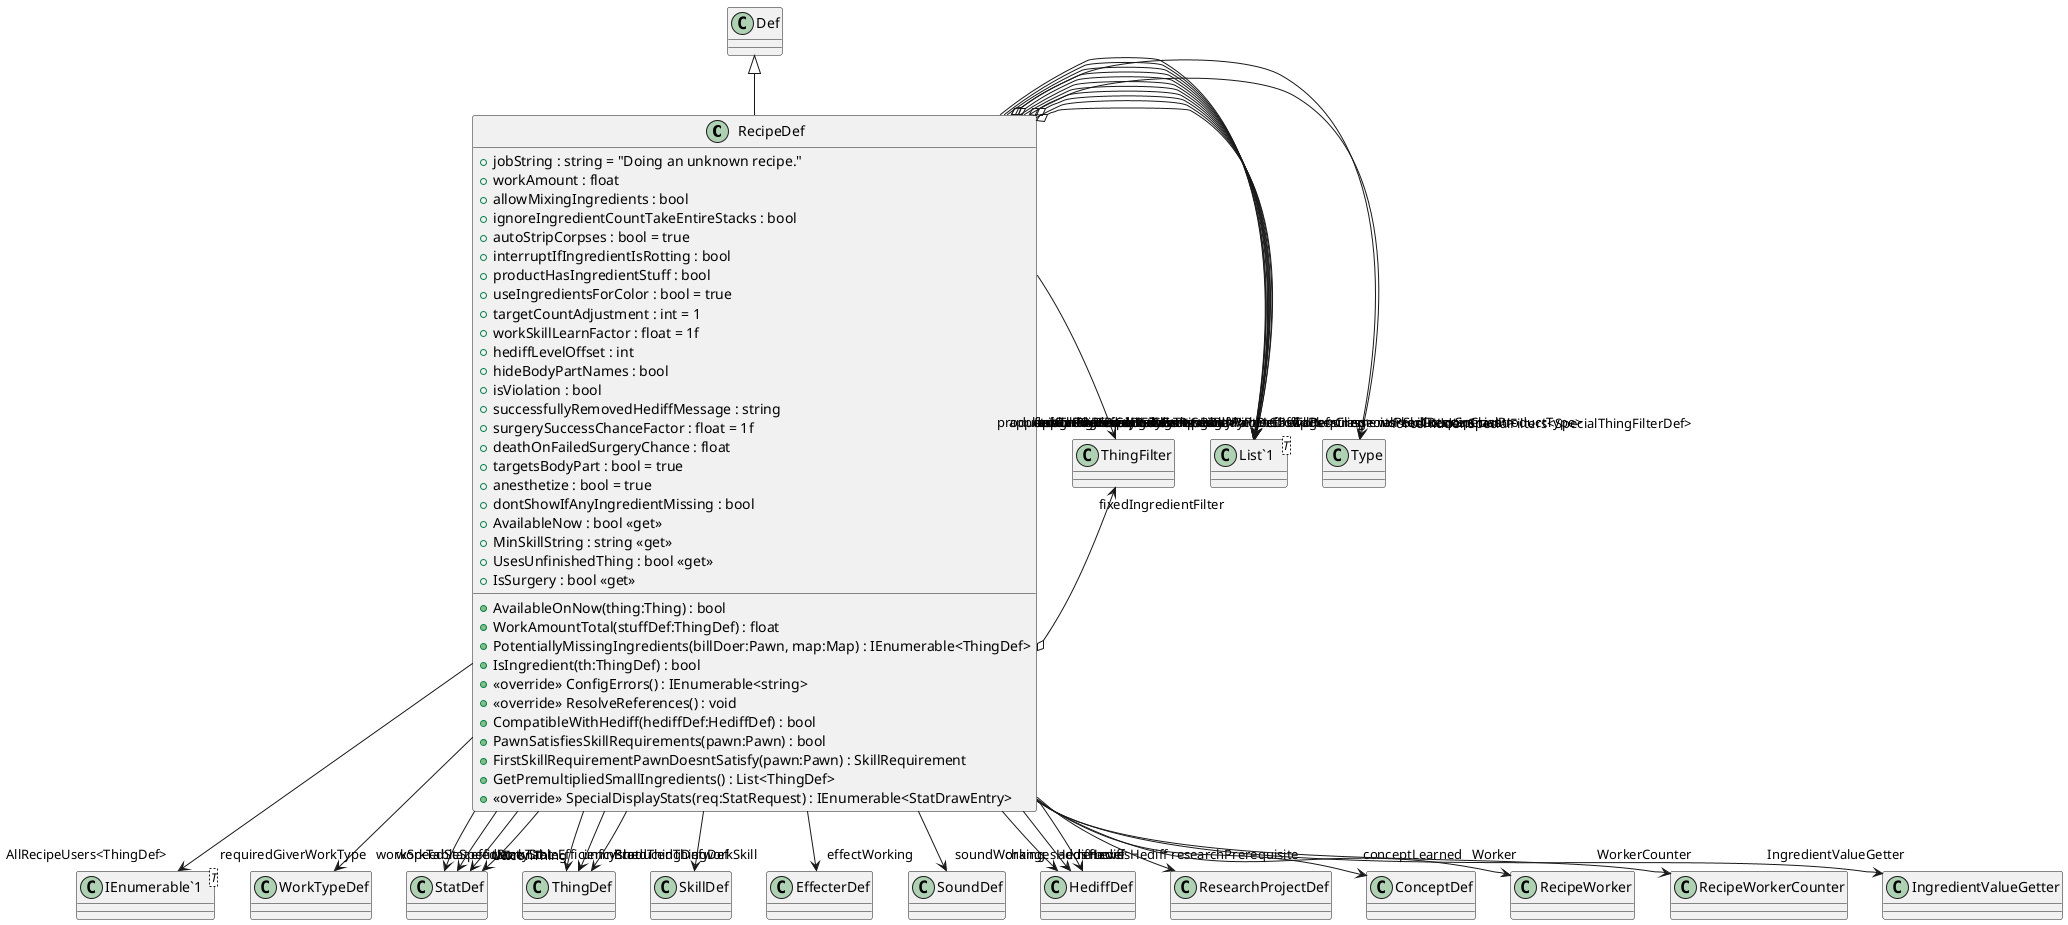 @startuml
class RecipeDef {
    + jobString : string = "Doing an unknown recipe."
    + workAmount : float
    + allowMixingIngredients : bool
    + ignoreIngredientCountTakeEntireStacks : bool
    + autoStripCorpses : bool = true
    + interruptIfIngredientIsRotting : bool
    + productHasIngredientStuff : bool
    + useIngredientsForColor : bool = true
    + targetCountAdjustment : int = 1
    + workSkillLearnFactor : float = 1f
    + hediffLevelOffset : int
    + hideBodyPartNames : bool
    + isViolation : bool
    + successfullyRemovedHediffMessage : string
    + surgerySuccessChanceFactor : float = 1f
    + deathOnFailedSurgeryChance : float
    + targetsBodyPart : bool = true
    + anesthetize : bool = true
    + dontShowIfAnyIngredientMissing : bool
    + AvailableNow : bool <<get>>
    + MinSkillString : string <<get>>
    + UsesUnfinishedThing : bool <<get>>
    + IsSurgery : bool <<get>>
    + AvailableOnNow(thing:Thing) : bool
    + WorkAmountTotal(stuffDef:ThingDef) : float
    + PotentiallyMissingIngredients(billDoer:Pawn, map:Map) : IEnumerable<ThingDef>
    + IsIngredient(th:ThingDef) : bool
    + <<override>> ConfigErrors() : IEnumerable<string>
    + <<override>> ResolveReferences() : void
    + CompatibleWithHediff(hediffDef:HediffDef) : bool
    + PawnSatisfiesSkillRequirements(pawn:Pawn) : bool
    + FirstSkillRequirementPawnDoesntSatisfy(pawn:Pawn) : SkillRequirement
    + GetPremultipliedSmallIngredients() : List<ThingDef>
    + <<override>> SpecialDisplayStats(req:StatRequest) : IEnumerable<StatDrawEntry>
}
class "List`1"<T> {
}
class "IEnumerable`1"<T> {
}
Def <|-- RecipeDef
RecipeDef o-> "workerClass" Type
RecipeDef o-> "workerCounterClass" Type
RecipeDef --> "requiredGiverWorkType" WorkTypeDef
RecipeDef --> "workSpeedStat" StatDef
RecipeDef --> "efficiencyStat" StatDef
RecipeDef --> "workTableEfficiencyStat" StatDef
RecipeDef --> "workTableSpeedStat" StatDef
RecipeDef o-> "ingredients<IngredientCount>" "List`1"
RecipeDef o-> "fixedIngredientFilter" ThingFilter
RecipeDef --> "defaultIngredientFilter" ThingFilter
RecipeDef --> "forceHiddenSpecialFilters<SpecialThingFilterDef>" "List`1"
RecipeDef o-> "products<ThingDefCountClass>" "List`1"
RecipeDef --> "specialProducts<SpecialProductType>" "List`1"
RecipeDef --> "unfinishedThingDef" ThingDef
RecipeDef --> "skillRequirements<SkillRequirement>" "List`1"
RecipeDef --> "workSkill" SkillDef
RecipeDef --> "effectWorking" EffecterDef
RecipeDef --> "soundWorking" SoundDef
RecipeDef --> "recipeUsers<ThingDef>" "List`1"
RecipeDef o-> "appliedOnFixedBodyParts<BodyPartDef>" "List`1"
RecipeDef o-> "appliedOnFixedBodyPartGroups<BodyPartGroupDef>" "List`1"
RecipeDef --> "addsHediff" HediffDef
RecipeDef --> "removesHediff" HediffDef
RecipeDef --> "changesHediffLevel" HediffDef
RecipeDef --> "incompatibleWithHediffTags<string>" "List`1"
RecipeDef --> "researchPrerequisite" ResearchProjectDef
RecipeDef --> "researchPrerequisites<ResearchProjectDef>" "List`1"
RecipeDef --> "factionPrerequisiteTags<string>" "List`1"
RecipeDef --> "conceptLearned" ConceptDef
RecipeDef --> "Worker" RecipeWorker
RecipeDef --> "WorkerCounter" RecipeWorkerCounter
RecipeDef --> "IngredientValueGetter" IngredientValueGetter
RecipeDef --> "AllRecipeUsers<ThingDef>" "IEnumerable`1"
RecipeDef --> "ProducedThingDef" ThingDef
RecipeDef --> "UIIconThing" ThingDef
@enduml
